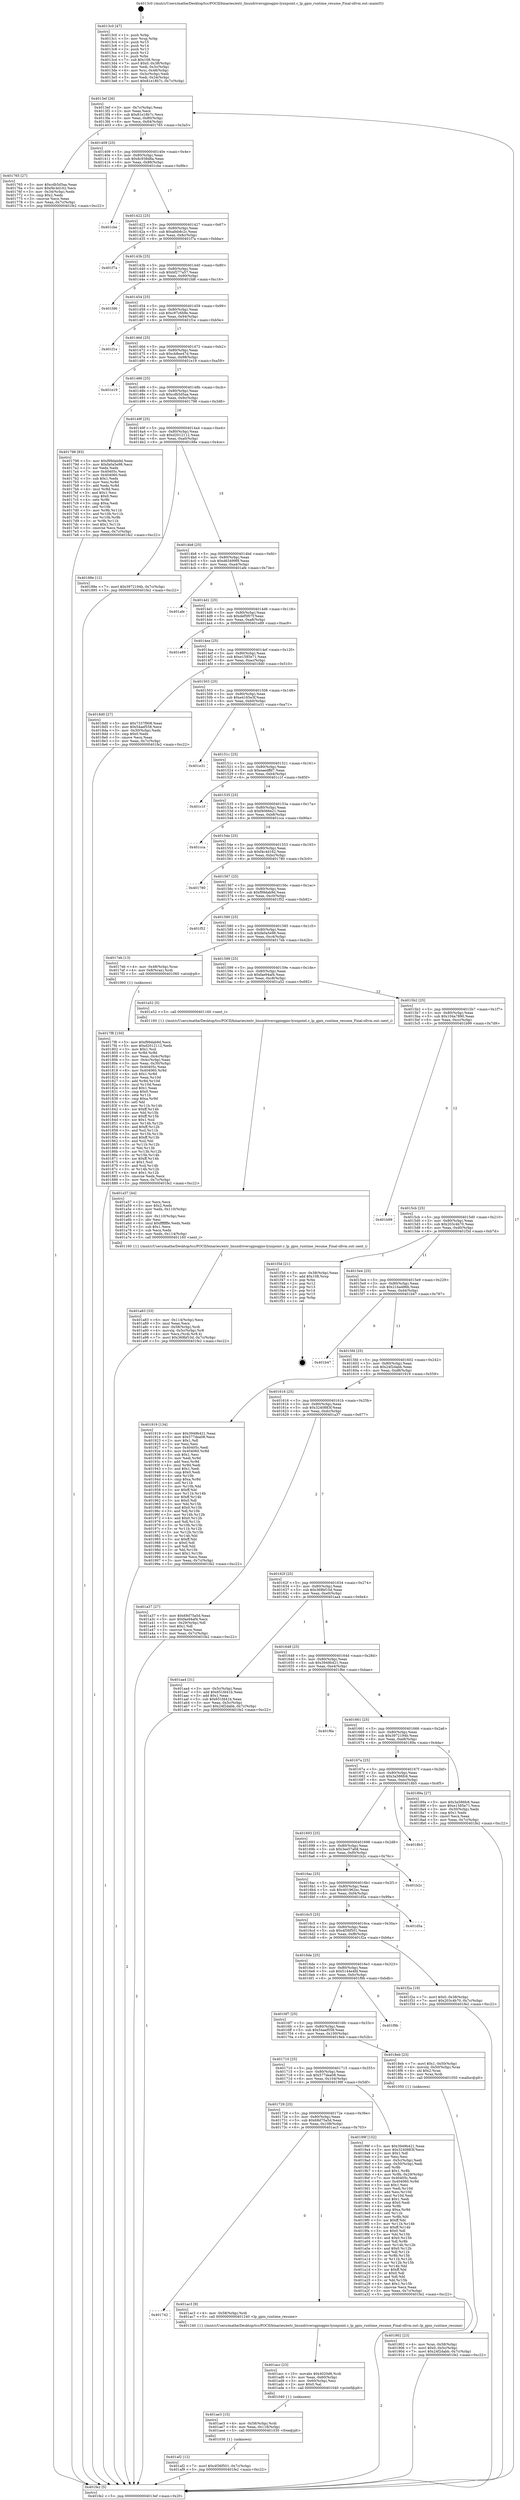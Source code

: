 digraph "0x4013c0" {
  label = "0x4013c0 (/mnt/c/Users/mathe/Desktop/tcc/POCII/binaries/extr_linuxdriversgpiogpio-lynxpoint.c_lp_gpio_runtime_resume_Final-ollvm.out::main(0))"
  labelloc = "t"
  node[shape=record]

  Entry [label="",width=0.3,height=0.3,shape=circle,fillcolor=black,style=filled]
  "0x4013ef" [label="{
     0x4013ef [26]\l
     | [instrs]\l
     &nbsp;&nbsp;0x4013ef \<+3\>: mov -0x7c(%rbp),%eax\l
     &nbsp;&nbsp;0x4013f2 \<+2\>: mov %eax,%ecx\l
     &nbsp;&nbsp;0x4013f4 \<+6\>: sub $0x81e18b7c,%ecx\l
     &nbsp;&nbsp;0x4013fa \<+3\>: mov %eax,-0x80(%rbp)\l
     &nbsp;&nbsp;0x4013fd \<+6\>: mov %ecx,-0x84(%rbp)\l
     &nbsp;&nbsp;0x401403 \<+6\>: je 0000000000401765 \<main+0x3a5\>\l
  }"]
  "0x401765" [label="{
     0x401765 [27]\l
     | [instrs]\l
     &nbsp;&nbsp;0x401765 \<+5\>: mov $0xcdb5d5aa,%eax\l
     &nbsp;&nbsp;0x40176a \<+5\>: mov $0xf4c4d162,%ecx\l
     &nbsp;&nbsp;0x40176f \<+3\>: mov -0x34(%rbp),%edx\l
     &nbsp;&nbsp;0x401772 \<+3\>: cmp $0x2,%edx\l
     &nbsp;&nbsp;0x401775 \<+3\>: cmovne %ecx,%eax\l
     &nbsp;&nbsp;0x401778 \<+3\>: mov %eax,-0x7c(%rbp)\l
     &nbsp;&nbsp;0x40177b \<+5\>: jmp 0000000000401fe2 \<main+0xc22\>\l
  }"]
  "0x401409" [label="{
     0x401409 [25]\l
     | [instrs]\l
     &nbsp;&nbsp;0x401409 \<+5\>: jmp 000000000040140e \<main+0x4e\>\l
     &nbsp;&nbsp;0x40140e \<+3\>: mov -0x80(%rbp),%eax\l
     &nbsp;&nbsp;0x401411 \<+5\>: sub $0x8c938d8a,%eax\l
     &nbsp;&nbsp;0x401416 \<+6\>: mov %eax,-0x88(%rbp)\l
     &nbsp;&nbsp;0x40141c \<+6\>: je 0000000000401cbe \<main+0x8fe\>\l
  }"]
  "0x401fe2" [label="{
     0x401fe2 [5]\l
     | [instrs]\l
     &nbsp;&nbsp;0x401fe2 \<+5\>: jmp 00000000004013ef \<main+0x2f\>\l
  }"]
  "0x4013c0" [label="{
     0x4013c0 [47]\l
     | [instrs]\l
     &nbsp;&nbsp;0x4013c0 \<+1\>: push %rbp\l
     &nbsp;&nbsp;0x4013c1 \<+3\>: mov %rsp,%rbp\l
     &nbsp;&nbsp;0x4013c4 \<+2\>: push %r15\l
     &nbsp;&nbsp;0x4013c6 \<+2\>: push %r14\l
     &nbsp;&nbsp;0x4013c8 \<+2\>: push %r13\l
     &nbsp;&nbsp;0x4013ca \<+2\>: push %r12\l
     &nbsp;&nbsp;0x4013cc \<+1\>: push %rbx\l
     &nbsp;&nbsp;0x4013cd \<+7\>: sub $0x108,%rsp\l
     &nbsp;&nbsp;0x4013d4 \<+7\>: movl $0x0,-0x38(%rbp)\l
     &nbsp;&nbsp;0x4013db \<+3\>: mov %edi,-0x3c(%rbp)\l
     &nbsp;&nbsp;0x4013de \<+4\>: mov %rsi,-0x48(%rbp)\l
     &nbsp;&nbsp;0x4013e2 \<+3\>: mov -0x3c(%rbp),%edi\l
     &nbsp;&nbsp;0x4013e5 \<+3\>: mov %edi,-0x34(%rbp)\l
     &nbsp;&nbsp;0x4013e8 \<+7\>: movl $0x81e18b7c,-0x7c(%rbp)\l
  }"]
  Exit [label="",width=0.3,height=0.3,shape=circle,fillcolor=black,style=filled,peripheries=2]
  "0x401cbe" [label="{
     0x401cbe\l
  }", style=dashed]
  "0x401422" [label="{
     0x401422 [25]\l
     | [instrs]\l
     &nbsp;&nbsp;0x401422 \<+5\>: jmp 0000000000401427 \<main+0x67\>\l
     &nbsp;&nbsp;0x401427 \<+3\>: mov -0x80(%rbp),%eax\l
     &nbsp;&nbsp;0x40142a \<+5\>: sub $0xafeb8c2c,%eax\l
     &nbsp;&nbsp;0x40142f \<+6\>: mov %eax,-0x8c(%rbp)\l
     &nbsp;&nbsp;0x401435 \<+6\>: je 0000000000401f7a \<main+0xbba\>\l
  }"]
  "0x401af2" [label="{
     0x401af2 [12]\l
     | [instrs]\l
     &nbsp;&nbsp;0x401af2 \<+7\>: movl $0x4f36f501,-0x7c(%rbp)\l
     &nbsp;&nbsp;0x401af9 \<+5\>: jmp 0000000000401fe2 \<main+0xc22\>\l
  }"]
  "0x401f7a" [label="{
     0x401f7a\l
  }", style=dashed]
  "0x40143b" [label="{
     0x40143b [25]\l
     | [instrs]\l
     &nbsp;&nbsp;0x40143b \<+5\>: jmp 0000000000401440 \<main+0x80\>\l
     &nbsp;&nbsp;0x401440 \<+3\>: mov -0x80(%rbp),%eax\l
     &nbsp;&nbsp;0x401443 \<+5\>: sub $0xbf277a57,%eax\l
     &nbsp;&nbsp;0x401448 \<+6\>: mov %eax,-0x90(%rbp)\l
     &nbsp;&nbsp;0x40144e \<+6\>: je 0000000000401fd6 \<main+0xc16\>\l
  }"]
  "0x401ae3" [label="{
     0x401ae3 [15]\l
     | [instrs]\l
     &nbsp;&nbsp;0x401ae3 \<+4\>: mov -0x58(%rbp),%rdi\l
     &nbsp;&nbsp;0x401ae7 \<+6\>: mov %eax,-0x118(%rbp)\l
     &nbsp;&nbsp;0x401aed \<+5\>: call 0000000000401030 \<free@plt\>\l
     | [calls]\l
     &nbsp;&nbsp;0x401030 \{1\} (unknown)\l
  }"]
  "0x401fd6" [label="{
     0x401fd6\l
  }", style=dashed]
  "0x401454" [label="{
     0x401454 [25]\l
     | [instrs]\l
     &nbsp;&nbsp;0x401454 \<+5\>: jmp 0000000000401459 \<main+0x99\>\l
     &nbsp;&nbsp;0x401459 \<+3\>: mov -0x80(%rbp),%eax\l
     &nbsp;&nbsp;0x40145c \<+5\>: sub $0xc97c6b9e,%eax\l
     &nbsp;&nbsp;0x401461 \<+6\>: mov %eax,-0x94(%rbp)\l
     &nbsp;&nbsp;0x401467 \<+6\>: je 0000000000401f1e \<main+0xb5e\>\l
  }"]
  "0x401acc" [label="{
     0x401acc [23]\l
     | [instrs]\l
     &nbsp;&nbsp;0x401acc \<+10\>: movabs $0x4020d6,%rdi\l
     &nbsp;&nbsp;0x401ad6 \<+3\>: mov %eax,-0x60(%rbp)\l
     &nbsp;&nbsp;0x401ad9 \<+3\>: mov -0x60(%rbp),%esi\l
     &nbsp;&nbsp;0x401adc \<+2\>: mov $0x0,%al\l
     &nbsp;&nbsp;0x401ade \<+5\>: call 0000000000401040 \<printf@plt\>\l
     | [calls]\l
     &nbsp;&nbsp;0x401040 \{1\} (unknown)\l
  }"]
  "0x401f1e" [label="{
     0x401f1e\l
  }", style=dashed]
  "0x40146d" [label="{
     0x40146d [25]\l
     | [instrs]\l
     &nbsp;&nbsp;0x40146d \<+5\>: jmp 0000000000401472 \<main+0xb2\>\l
     &nbsp;&nbsp;0x401472 \<+3\>: mov -0x80(%rbp),%eax\l
     &nbsp;&nbsp;0x401475 \<+5\>: sub $0xcb8ee47d,%eax\l
     &nbsp;&nbsp;0x40147a \<+6\>: mov %eax,-0x98(%rbp)\l
     &nbsp;&nbsp;0x401480 \<+6\>: je 0000000000401e19 \<main+0xa59\>\l
  }"]
  "0x401742" [label="{
     0x401742\l
  }", style=dashed]
  "0x401e19" [label="{
     0x401e19\l
  }", style=dashed]
  "0x401486" [label="{
     0x401486 [25]\l
     | [instrs]\l
     &nbsp;&nbsp;0x401486 \<+5\>: jmp 000000000040148b \<main+0xcb\>\l
     &nbsp;&nbsp;0x40148b \<+3\>: mov -0x80(%rbp),%eax\l
     &nbsp;&nbsp;0x40148e \<+5\>: sub $0xcdb5d5aa,%eax\l
     &nbsp;&nbsp;0x401493 \<+6\>: mov %eax,-0x9c(%rbp)\l
     &nbsp;&nbsp;0x401499 \<+6\>: je 0000000000401798 \<main+0x3d8\>\l
  }"]
  "0x401ac3" [label="{
     0x401ac3 [9]\l
     | [instrs]\l
     &nbsp;&nbsp;0x401ac3 \<+4\>: mov -0x58(%rbp),%rdi\l
     &nbsp;&nbsp;0x401ac7 \<+5\>: call 0000000000401240 \<lp_gpio_runtime_resume\>\l
     | [calls]\l
     &nbsp;&nbsp;0x401240 \{1\} (/mnt/c/Users/mathe/Desktop/tcc/POCII/binaries/extr_linuxdriversgpiogpio-lynxpoint.c_lp_gpio_runtime_resume_Final-ollvm.out::lp_gpio_runtime_resume)\l
  }"]
  "0x401798" [label="{
     0x401798 [83]\l
     | [instrs]\l
     &nbsp;&nbsp;0x401798 \<+5\>: mov $0xf99dab9d,%eax\l
     &nbsp;&nbsp;0x40179d \<+5\>: mov $0xfa0a5e98,%ecx\l
     &nbsp;&nbsp;0x4017a2 \<+2\>: xor %edx,%edx\l
     &nbsp;&nbsp;0x4017a4 \<+7\>: mov 0x40405c,%esi\l
     &nbsp;&nbsp;0x4017ab \<+7\>: mov 0x404060,%edi\l
     &nbsp;&nbsp;0x4017b2 \<+3\>: sub $0x1,%edx\l
     &nbsp;&nbsp;0x4017b5 \<+3\>: mov %esi,%r8d\l
     &nbsp;&nbsp;0x4017b8 \<+3\>: add %edx,%r8d\l
     &nbsp;&nbsp;0x4017bb \<+4\>: imul %r8d,%esi\l
     &nbsp;&nbsp;0x4017bf \<+3\>: and $0x1,%esi\l
     &nbsp;&nbsp;0x4017c2 \<+3\>: cmp $0x0,%esi\l
     &nbsp;&nbsp;0x4017c5 \<+4\>: sete %r9b\l
     &nbsp;&nbsp;0x4017c9 \<+3\>: cmp $0xa,%edi\l
     &nbsp;&nbsp;0x4017cc \<+4\>: setl %r10b\l
     &nbsp;&nbsp;0x4017d0 \<+3\>: mov %r9b,%r11b\l
     &nbsp;&nbsp;0x4017d3 \<+3\>: and %r10b,%r11b\l
     &nbsp;&nbsp;0x4017d6 \<+3\>: xor %r10b,%r9b\l
     &nbsp;&nbsp;0x4017d9 \<+3\>: or %r9b,%r11b\l
     &nbsp;&nbsp;0x4017dc \<+4\>: test $0x1,%r11b\l
     &nbsp;&nbsp;0x4017e0 \<+3\>: cmovne %ecx,%eax\l
     &nbsp;&nbsp;0x4017e3 \<+3\>: mov %eax,-0x7c(%rbp)\l
     &nbsp;&nbsp;0x4017e6 \<+5\>: jmp 0000000000401fe2 \<main+0xc22\>\l
  }"]
  "0x40149f" [label="{
     0x40149f [25]\l
     | [instrs]\l
     &nbsp;&nbsp;0x40149f \<+5\>: jmp 00000000004014a4 \<main+0xe4\>\l
     &nbsp;&nbsp;0x4014a4 \<+3\>: mov -0x80(%rbp),%eax\l
     &nbsp;&nbsp;0x4014a7 \<+5\>: sub $0xd2012112,%eax\l
     &nbsp;&nbsp;0x4014ac \<+6\>: mov %eax,-0xa0(%rbp)\l
     &nbsp;&nbsp;0x4014b2 \<+6\>: je 000000000040188e \<main+0x4ce\>\l
  }"]
  "0x401a83" [label="{
     0x401a83 [33]\l
     | [instrs]\l
     &nbsp;&nbsp;0x401a83 \<+6\>: mov -0x114(%rbp),%ecx\l
     &nbsp;&nbsp;0x401a89 \<+3\>: imul %eax,%ecx\l
     &nbsp;&nbsp;0x401a8c \<+4\>: mov -0x58(%rbp),%rdi\l
     &nbsp;&nbsp;0x401a90 \<+4\>: movslq -0x5c(%rbp),%r8\l
     &nbsp;&nbsp;0x401a94 \<+4\>: mov %ecx,(%rdi,%r8,4)\l
     &nbsp;&nbsp;0x401a98 \<+7\>: movl $0x369bf10d,-0x7c(%rbp)\l
     &nbsp;&nbsp;0x401a9f \<+5\>: jmp 0000000000401fe2 \<main+0xc22\>\l
  }"]
  "0x40188e" [label="{
     0x40188e [12]\l
     | [instrs]\l
     &nbsp;&nbsp;0x40188e \<+7\>: movl $0x3972194b,-0x7c(%rbp)\l
     &nbsp;&nbsp;0x401895 \<+5\>: jmp 0000000000401fe2 \<main+0xc22\>\l
  }"]
  "0x4014b8" [label="{
     0x4014b8 [25]\l
     | [instrs]\l
     &nbsp;&nbsp;0x4014b8 \<+5\>: jmp 00000000004014bd \<main+0xfd\>\l
     &nbsp;&nbsp;0x4014bd \<+3\>: mov -0x80(%rbp),%eax\l
     &nbsp;&nbsp;0x4014c0 \<+5\>: sub $0xd63499f9,%eax\l
     &nbsp;&nbsp;0x4014c5 \<+6\>: mov %eax,-0xa4(%rbp)\l
     &nbsp;&nbsp;0x4014cb \<+6\>: je 0000000000401afe \<main+0x73e\>\l
  }"]
  "0x401a57" [label="{
     0x401a57 [44]\l
     | [instrs]\l
     &nbsp;&nbsp;0x401a57 \<+2\>: xor %ecx,%ecx\l
     &nbsp;&nbsp;0x401a59 \<+5\>: mov $0x2,%edx\l
     &nbsp;&nbsp;0x401a5e \<+6\>: mov %edx,-0x110(%rbp)\l
     &nbsp;&nbsp;0x401a64 \<+1\>: cltd\l
     &nbsp;&nbsp;0x401a65 \<+6\>: mov -0x110(%rbp),%esi\l
     &nbsp;&nbsp;0x401a6b \<+2\>: idiv %esi\l
     &nbsp;&nbsp;0x401a6d \<+6\>: imul $0xfffffffe,%edx,%edx\l
     &nbsp;&nbsp;0x401a73 \<+3\>: sub $0x1,%ecx\l
     &nbsp;&nbsp;0x401a76 \<+2\>: sub %ecx,%edx\l
     &nbsp;&nbsp;0x401a78 \<+6\>: mov %edx,-0x114(%rbp)\l
     &nbsp;&nbsp;0x401a7e \<+5\>: call 0000000000401160 \<next_i\>\l
     | [calls]\l
     &nbsp;&nbsp;0x401160 \{1\} (/mnt/c/Users/mathe/Desktop/tcc/POCII/binaries/extr_linuxdriversgpiogpio-lynxpoint.c_lp_gpio_runtime_resume_Final-ollvm.out::next_i)\l
  }"]
  "0x401afe" [label="{
     0x401afe\l
  }", style=dashed]
  "0x4014d1" [label="{
     0x4014d1 [25]\l
     | [instrs]\l
     &nbsp;&nbsp;0x4014d1 \<+5\>: jmp 00000000004014d6 \<main+0x116\>\l
     &nbsp;&nbsp;0x4014d6 \<+3\>: mov -0x80(%rbp),%eax\l
     &nbsp;&nbsp;0x4014d9 \<+5\>: sub $0xdef5f07f,%eax\l
     &nbsp;&nbsp;0x4014de \<+6\>: mov %eax,-0xa8(%rbp)\l
     &nbsp;&nbsp;0x4014e4 \<+6\>: je 0000000000401e89 \<main+0xac9\>\l
  }"]
  "0x401729" [label="{
     0x401729 [25]\l
     | [instrs]\l
     &nbsp;&nbsp;0x401729 \<+5\>: jmp 000000000040172e \<main+0x36e\>\l
     &nbsp;&nbsp;0x40172e \<+3\>: mov -0x80(%rbp),%eax\l
     &nbsp;&nbsp;0x401731 \<+5\>: sub $0x68d75a5d,%eax\l
     &nbsp;&nbsp;0x401736 \<+6\>: mov %eax,-0x108(%rbp)\l
     &nbsp;&nbsp;0x40173c \<+6\>: je 0000000000401ac3 \<main+0x703\>\l
  }"]
  "0x401e89" [label="{
     0x401e89\l
  }", style=dashed]
  "0x4014ea" [label="{
     0x4014ea [25]\l
     | [instrs]\l
     &nbsp;&nbsp;0x4014ea \<+5\>: jmp 00000000004014ef \<main+0x12f\>\l
     &nbsp;&nbsp;0x4014ef \<+3\>: mov -0x80(%rbp),%eax\l
     &nbsp;&nbsp;0x4014f2 \<+5\>: sub $0xe1585e71,%eax\l
     &nbsp;&nbsp;0x4014f7 \<+6\>: mov %eax,-0xac(%rbp)\l
     &nbsp;&nbsp;0x4014fd \<+6\>: je 00000000004018d0 \<main+0x510\>\l
  }"]
  "0x40199f" [label="{
     0x40199f [152]\l
     | [instrs]\l
     &nbsp;&nbsp;0x40199f \<+5\>: mov $0x3949b421,%eax\l
     &nbsp;&nbsp;0x4019a4 \<+5\>: mov $0x3240883f,%ecx\l
     &nbsp;&nbsp;0x4019a9 \<+2\>: mov $0x1,%dl\l
     &nbsp;&nbsp;0x4019ab \<+2\>: xor %esi,%esi\l
     &nbsp;&nbsp;0x4019ad \<+3\>: mov -0x5c(%rbp),%edi\l
     &nbsp;&nbsp;0x4019b0 \<+3\>: cmp -0x50(%rbp),%edi\l
     &nbsp;&nbsp;0x4019b3 \<+4\>: setl %r8b\l
     &nbsp;&nbsp;0x4019b7 \<+4\>: and $0x1,%r8b\l
     &nbsp;&nbsp;0x4019bb \<+4\>: mov %r8b,-0x29(%rbp)\l
     &nbsp;&nbsp;0x4019bf \<+7\>: mov 0x40405c,%edi\l
     &nbsp;&nbsp;0x4019c6 \<+8\>: mov 0x404060,%r9d\l
     &nbsp;&nbsp;0x4019ce \<+3\>: sub $0x1,%esi\l
     &nbsp;&nbsp;0x4019d1 \<+3\>: mov %edi,%r10d\l
     &nbsp;&nbsp;0x4019d4 \<+3\>: add %esi,%r10d\l
     &nbsp;&nbsp;0x4019d7 \<+4\>: imul %r10d,%edi\l
     &nbsp;&nbsp;0x4019db \<+3\>: and $0x1,%edi\l
     &nbsp;&nbsp;0x4019de \<+3\>: cmp $0x0,%edi\l
     &nbsp;&nbsp;0x4019e1 \<+4\>: sete %r8b\l
     &nbsp;&nbsp;0x4019e5 \<+4\>: cmp $0xa,%r9d\l
     &nbsp;&nbsp;0x4019e9 \<+4\>: setl %r11b\l
     &nbsp;&nbsp;0x4019ed \<+3\>: mov %r8b,%bl\l
     &nbsp;&nbsp;0x4019f0 \<+3\>: xor $0xff,%bl\l
     &nbsp;&nbsp;0x4019f3 \<+3\>: mov %r11b,%r14b\l
     &nbsp;&nbsp;0x4019f6 \<+4\>: xor $0xff,%r14b\l
     &nbsp;&nbsp;0x4019fa \<+3\>: xor $0x0,%dl\l
     &nbsp;&nbsp;0x4019fd \<+3\>: mov %bl,%r15b\l
     &nbsp;&nbsp;0x401a00 \<+4\>: and $0x0,%r15b\l
     &nbsp;&nbsp;0x401a04 \<+3\>: and %dl,%r8b\l
     &nbsp;&nbsp;0x401a07 \<+3\>: mov %r14b,%r12b\l
     &nbsp;&nbsp;0x401a0a \<+4\>: and $0x0,%r12b\l
     &nbsp;&nbsp;0x401a0e \<+3\>: and %dl,%r11b\l
     &nbsp;&nbsp;0x401a11 \<+3\>: or %r8b,%r15b\l
     &nbsp;&nbsp;0x401a14 \<+3\>: or %r11b,%r12b\l
     &nbsp;&nbsp;0x401a17 \<+3\>: xor %r12b,%r15b\l
     &nbsp;&nbsp;0x401a1a \<+3\>: or %r14b,%bl\l
     &nbsp;&nbsp;0x401a1d \<+3\>: xor $0xff,%bl\l
     &nbsp;&nbsp;0x401a20 \<+3\>: or $0x0,%dl\l
     &nbsp;&nbsp;0x401a23 \<+2\>: and %dl,%bl\l
     &nbsp;&nbsp;0x401a25 \<+3\>: or %bl,%r15b\l
     &nbsp;&nbsp;0x401a28 \<+4\>: test $0x1,%r15b\l
     &nbsp;&nbsp;0x401a2c \<+3\>: cmovne %ecx,%eax\l
     &nbsp;&nbsp;0x401a2f \<+3\>: mov %eax,-0x7c(%rbp)\l
     &nbsp;&nbsp;0x401a32 \<+5\>: jmp 0000000000401fe2 \<main+0xc22\>\l
  }"]
  "0x4018d0" [label="{
     0x4018d0 [27]\l
     | [instrs]\l
     &nbsp;&nbsp;0x4018d0 \<+5\>: mov $0x7337f908,%eax\l
     &nbsp;&nbsp;0x4018d5 \<+5\>: mov $0x54aef558,%ecx\l
     &nbsp;&nbsp;0x4018da \<+3\>: mov -0x30(%rbp),%edx\l
     &nbsp;&nbsp;0x4018dd \<+3\>: cmp $0x0,%edx\l
     &nbsp;&nbsp;0x4018e0 \<+3\>: cmove %ecx,%eax\l
     &nbsp;&nbsp;0x4018e3 \<+3\>: mov %eax,-0x7c(%rbp)\l
     &nbsp;&nbsp;0x4018e6 \<+5\>: jmp 0000000000401fe2 \<main+0xc22\>\l
  }"]
  "0x401503" [label="{
     0x401503 [25]\l
     | [instrs]\l
     &nbsp;&nbsp;0x401503 \<+5\>: jmp 0000000000401508 \<main+0x148\>\l
     &nbsp;&nbsp;0x401508 \<+3\>: mov -0x80(%rbp),%eax\l
     &nbsp;&nbsp;0x40150b \<+5\>: sub $0xe4165e3f,%eax\l
     &nbsp;&nbsp;0x401510 \<+6\>: mov %eax,-0xb0(%rbp)\l
     &nbsp;&nbsp;0x401516 \<+6\>: je 0000000000401e31 \<main+0xa71\>\l
  }"]
  "0x401902" [label="{
     0x401902 [23]\l
     | [instrs]\l
     &nbsp;&nbsp;0x401902 \<+4\>: mov %rax,-0x58(%rbp)\l
     &nbsp;&nbsp;0x401906 \<+7\>: movl $0x0,-0x5c(%rbp)\l
     &nbsp;&nbsp;0x40190d \<+7\>: movl $0x24f2dabb,-0x7c(%rbp)\l
     &nbsp;&nbsp;0x401914 \<+5\>: jmp 0000000000401fe2 \<main+0xc22\>\l
  }"]
  "0x401e31" [label="{
     0x401e31\l
  }", style=dashed]
  "0x40151c" [label="{
     0x40151c [25]\l
     | [instrs]\l
     &nbsp;&nbsp;0x40151c \<+5\>: jmp 0000000000401521 \<main+0x161\>\l
     &nbsp;&nbsp;0x401521 \<+3\>: mov -0x80(%rbp),%eax\l
     &nbsp;&nbsp;0x401524 \<+5\>: sub $0xeaedffd7,%eax\l
     &nbsp;&nbsp;0x401529 \<+6\>: mov %eax,-0xb4(%rbp)\l
     &nbsp;&nbsp;0x40152f \<+6\>: je 0000000000401c1f \<main+0x85f\>\l
  }"]
  "0x401710" [label="{
     0x401710 [25]\l
     | [instrs]\l
     &nbsp;&nbsp;0x401710 \<+5\>: jmp 0000000000401715 \<main+0x355\>\l
     &nbsp;&nbsp;0x401715 \<+3\>: mov -0x80(%rbp),%eax\l
     &nbsp;&nbsp;0x401718 \<+5\>: sub $0x577dea08,%eax\l
     &nbsp;&nbsp;0x40171d \<+6\>: mov %eax,-0x104(%rbp)\l
     &nbsp;&nbsp;0x401723 \<+6\>: je 000000000040199f \<main+0x5df\>\l
  }"]
  "0x401c1f" [label="{
     0x401c1f\l
  }", style=dashed]
  "0x401535" [label="{
     0x401535 [25]\l
     | [instrs]\l
     &nbsp;&nbsp;0x401535 \<+5\>: jmp 000000000040153a \<main+0x17a\>\l
     &nbsp;&nbsp;0x40153a \<+3\>: mov -0x80(%rbp),%eax\l
     &nbsp;&nbsp;0x40153d \<+5\>: sub $0xf4066e21,%eax\l
     &nbsp;&nbsp;0x401542 \<+6\>: mov %eax,-0xb8(%rbp)\l
     &nbsp;&nbsp;0x401548 \<+6\>: je 0000000000401cca \<main+0x90a\>\l
  }"]
  "0x4018eb" [label="{
     0x4018eb [23]\l
     | [instrs]\l
     &nbsp;&nbsp;0x4018eb \<+7\>: movl $0x1,-0x50(%rbp)\l
     &nbsp;&nbsp;0x4018f2 \<+4\>: movslq -0x50(%rbp),%rax\l
     &nbsp;&nbsp;0x4018f6 \<+4\>: shl $0x2,%rax\l
     &nbsp;&nbsp;0x4018fa \<+3\>: mov %rax,%rdi\l
     &nbsp;&nbsp;0x4018fd \<+5\>: call 0000000000401050 \<malloc@plt\>\l
     | [calls]\l
     &nbsp;&nbsp;0x401050 \{1\} (unknown)\l
  }"]
  "0x401cca" [label="{
     0x401cca\l
  }", style=dashed]
  "0x40154e" [label="{
     0x40154e [25]\l
     | [instrs]\l
     &nbsp;&nbsp;0x40154e \<+5\>: jmp 0000000000401553 \<main+0x193\>\l
     &nbsp;&nbsp;0x401553 \<+3\>: mov -0x80(%rbp),%eax\l
     &nbsp;&nbsp;0x401556 \<+5\>: sub $0xf4c4d162,%eax\l
     &nbsp;&nbsp;0x40155b \<+6\>: mov %eax,-0xbc(%rbp)\l
     &nbsp;&nbsp;0x401561 \<+6\>: je 0000000000401780 \<main+0x3c0\>\l
  }"]
  "0x4016f7" [label="{
     0x4016f7 [25]\l
     | [instrs]\l
     &nbsp;&nbsp;0x4016f7 \<+5\>: jmp 00000000004016fc \<main+0x33c\>\l
     &nbsp;&nbsp;0x4016fc \<+3\>: mov -0x80(%rbp),%eax\l
     &nbsp;&nbsp;0x4016ff \<+5\>: sub $0x54aef558,%eax\l
     &nbsp;&nbsp;0x401704 \<+6\>: mov %eax,-0x100(%rbp)\l
     &nbsp;&nbsp;0x40170a \<+6\>: je 00000000004018eb \<main+0x52b\>\l
  }"]
  "0x401780" [label="{
     0x401780\l
  }", style=dashed]
  "0x401567" [label="{
     0x401567 [25]\l
     | [instrs]\l
     &nbsp;&nbsp;0x401567 \<+5\>: jmp 000000000040156c \<main+0x1ac\>\l
     &nbsp;&nbsp;0x40156c \<+3\>: mov -0x80(%rbp),%eax\l
     &nbsp;&nbsp;0x40156f \<+5\>: sub $0xf99dab9d,%eax\l
     &nbsp;&nbsp;0x401574 \<+6\>: mov %eax,-0xc0(%rbp)\l
     &nbsp;&nbsp;0x40157a \<+6\>: je 0000000000401f52 \<main+0xb92\>\l
  }"]
  "0x401f9b" [label="{
     0x401f9b\l
  }", style=dashed]
  "0x401f52" [label="{
     0x401f52\l
  }", style=dashed]
  "0x401580" [label="{
     0x401580 [25]\l
     | [instrs]\l
     &nbsp;&nbsp;0x401580 \<+5\>: jmp 0000000000401585 \<main+0x1c5\>\l
     &nbsp;&nbsp;0x401585 \<+3\>: mov -0x80(%rbp),%eax\l
     &nbsp;&nbsp;0x401588 \<+5\>: sub $0xfa0a5e98,%eax\l
     &nbsp;&nbsp;0x40158d \<+6\>: mov %eax,-0xc4(%rbp)\l
     &nbsp;&nbsp;0x401593 \<+6\>: je 00000000004017eb \<main+0x42b\>\l
  }"]
  "0x4016de" [label="{
     0x4016de [25]\l
     | [instrs]\l
     &nbsp;&nbsp;0x4016de \<+5\>: jmp 00000000004016e3 \<main+0x323\>\l
     &nbsp;&nbsp;0x4016e3 \<+3\>: mov -0x80(%rbp),%eax\l
     &nbsp;&nbsp;0x4016e6 \<+5\>: sub $0x5144e4fd,%eax\l
     &nbsp;&nbsp;0x4016eb \<+6\>: mov %eax,-0xfc(%rbp)\l
     &nbsp;&nbsp;0x4016f1 \<+6\>: je 0000000000401f9b \<main+0xbdb\>\l
  }"]
  "0x4017eb" [label="{
     0x4017eb [13]\l
     | [instrs]\l
     &nbsp;&nbsp;0x4017eb \<+4\>: mov -0x48(%rbp),%rax\l
     &nbsp;&nbsp;0x4017ef \<+4\>: mov 0x8(%rax),%rdi\l
     &nbsp;&nbsp;0x4017f3 \<+5\>: call 0000000000401060 \<atoi@plt\>\l
     | [calls]\l
     &nbsp;&nbsp;0x401060 \{1\} (unknown)\l
  }"]
  "0x401599" [label="{
     0x401599 [25]\l
     | [instrs]\l
     &nbsp;&nbsp;0x401599 \<+5\>: jmp 000000000040159e \<main+0x1de\>\l
     &nbsp;&nbsp;0x40159e \<+3\>: mov -0x80(%rbp),%eax\l
     &nbsp;&nbsp;0x4015a1 \<+5\>: sub $0xfae94af4,%eax\l
     &nbsp;&nbsp;0x4015a6 \<+6\>: mov %eax,-0xc8(%rbp)\l
     &nbsp;&nbsp;0x4015ac \<+6\>: je 0000000000401a52 \<main+0x692\>\l
  }"]
  "0x4017f8" [label="{
     0x4017f8 [150]\l
     | [instrs]\l
     &nbsp;&nbsp;0x4017f8 \<+5\>: mov $0xf99dab9d,%ecx\l
     &nbsp;&nbsp;0x4017fd \<+5\>: mov $0xd2012112,%edx\l
     &nbsp;&nbsp;0x401802 \<+3\>: mov $0x1,%sil\l
     &nbsp;&nbsp;0x401805 \<+3\>: xor %r8d,%r8d\l
     &nbsp;&nbsp;0x401808 \<+3\>: mov %eax,-0x4c(%rbp)\l
     &nbsp;&nbsp;0x40180b \<+3\>: mov -0x4c(%rbp),%eax\l
     &nbsp;&nbsp;0x40180e \<+3\>: mov %eax,-0x30(%rbp)\l
     &nbsp;&nbsp;0x401811 \<+7\>: mov 0x40405c,%eax\l
     &nbsp;&nbsp;0x401818 \<+8\>: mov 0x404060,%r9d\l
     &nbsp;&nbsp;0x401820 \<+4\>: sub $0x1,%r8d\l
     &nbsp;&nbsp;0x401824 \<+3\>: mov %eax,%r10d\l
     &nbsp;&nbsp;0x401827 \<+3\>: add %r8d,%r10d\l
     &nbsp;&nbsp;0x40182a \<+4\>: imul %r10d,%eax\l
     &nbsp;&nbsp;0x40182e \<+3\>: and $0x1,%eax\l
     &nbsp;&nbsp;0x401831 \<+3\>: cmp $0x0,%eax\l
     &nbsp;&nbsp;0x401834 \<+4\>: sete %r11b\l
     &nbsp;&nbsp;0x401838 \<+4\>: cmp $0xa,%r9d\l
     &nbsp;&nbsp;0x40183c \<+3\>: setl %bl\l
     &nbsp;&nbsp;0x40183f \<+3\>: mov %r11b,%r14b\l
     &nbsp;&nbsp;0x401842 \<+4\>: xor $0xff,%r14b\l
     &nbsp;&nbsp;0x401846 \<+3\>: mov %bl,%r15b\l
     &nbsp;&nbsp;0x401849 \<+4\>: xor $0xff,%r15b\l
     &nbsp;&nbsp;0x40184d \<+4\>: xor $0x1,%sil\l
     &nbsp;&nbsp;0x401851 \<+3\>: mov %r14b,%r12b\l
     &nbsp;&nbsp;0x401854 \<+4\>: and $0xff,%r12b\l
     &nbsp;&nbsp;0x401858 \<+3\>: and %sil,%r11b\l
     &nbsp;&nbsp;0x40185b \<+3\>: mov %r15b,%r13b\l
     &nbsp;&nbsp;0x40185e \<+4\>: and $0xff,%r13b\l
     &nbsp;&nbsp;0x401862 \<+3\>: and %sil,%bl\l
     &nbsp;&nbsp;0x401865 \<+3\>: or %r11b,%r12b\l
     &nbsp;&nbsp;0x401868 \<+3\>: or %bl,%r13b\l
     &nbsp;&nbsp;0x40186b \<+3\>: xor %r13b,%r12b\l
     &nbsp;&nbsp;0x40186e \<+3\>: or %r15b,%r14b\l
     &nbsp;&nbsp;0x401871 \<+4\>: xor $0xff,%r14b\l
     &nbsp;&nbsp;0x401875 \<+4\>: or $0x1,%sil\l
     &nbsp;&nbsp;0x401879 \<+3\>: and %sil,%r14b\l
     &nbsp;&nbsp;0x40187c \<+3\>: or %r14b,%r12b\l
     &nbsp;&nbsp;0x40187f \<+4\>: test $0x1,%r12b\l
     &nbsp;&nbsp;0x401883 \<+3\>: cmovne %edx,%ecx\l
     &nbsp;&nbsp;0x401886 \<+3\>: mov %ecx,-0x7c(%rbp)\l
     &nbsp;&nbsp;0x401889 \<+5\>: jmp 0000000000401fe2 \<main+0xc22\>\l
  }"]
  "0x401f2a" [label="{
     0x401f2a [19]\l
     | [instrs]\l
     &nbsp;&nbsp;0x401f2a \<+7\>: movl $0x0,-0x38(%rbp)\l
     &nbsp;&nbsp;0x401f31 \<+7\>: movl $0x203c4b70,-0x7c(%rbp)\l
     &nbsp;&nbsp;0x401f38 \<+5\>: jmp 0000000000401fe2 \<main+0xc22\>\l
  }"]
  "0x401a52" [label="{
     0x401a52 [5]\l
     | [instrs]\l
     &nbsp;&nbsp;0x401a52 \<+5\>: call 0000000000401160 \<next_i\>\l
     | [calls]\l
     &nbsp;&nbsp;0x401160 \{1\} (/mnt/c/Users/mathe/Desktop/tcc/POCII/binaries/extr_linuxdriversgpiogpio-lynxpoint.c_lp_gpio_runtime_resume_Final-ollvm.out::next_i)\l
  }"]
  "0x4015b2" [label="{
     0x4015b2 [25]\l
     | [instrs]\l
     &nbsp;&nbsp;0x4015b2 \<+5\>: jmp 00000000004015b7 \<main+0x1f7\>\l
     &nbsp;&nbsp;0x4015b7 \<+3\>: mov -0x80(%rbp),%eax\l
     &nbsp;&nbsp;0x4015ba \<+5\>: sub $0x104a7890,%eax\l
     &nbsp;&nbsp;0x4015bf \<+6\>: mov %eax,-0xcc(%rbp)\l
     &nbsp;&nbsp;0x4015c5 \<+6\>: je 0000000000401b99 \<main+0x7d9\>\l
  }"]
  "0x4016c5" [label="{
     0x4016c5 [25]\l
     | [instrs]\l
     &nbsp;&nbsp;0x4016c5 \<+5\>: jmp 00000000004016ca \<main+0x30a\>\l
     &nbsp;&nbsp;0x4016ca \<+3\>: mov -0x80(%rbp),%eax\l
     &nbsp;&nbsp;0x4016cd \<+5\>: sub $0x4f36f501,%eax\l
     &nbsp;&nbsp;0x4016d2 \<+6\>: mov %eax,-0xf8(%rbp)\l
     &nbsp;&nbsp;0x4016d8 \<+6\>: je 0000000000401f2a \<main+0xb6a\>\l
  }"]
  "0x401b99" [label="{
     0x401b99\l
  }", style=dashed]
  "0x4015cb" [label="{
     0x4015cb [25]\l
     | [instrs]\l
     &nbsp;&nbsp;0x4015cb \<+5\>: jmp 00000000004015d0 \<main+0x210\>\l
     &nbsp;&nbsp;0x4015d0 \<+3\>: mov -0x80(%rbp),%eax\l
     &nbsp;&nbsp;0x4015d3 \<+5\>: sub $0x203c4b70,%eax\l
     &nbsp;&nbsp;0x4015d8 \<+6\>: mov %eax,-0xd0(%rbp)\l
     &nbsp;&nbsp;0x4015de \<+6\>: je 0000000000401f3d \<main+0xb7d\>\l
  }"]
  "0x401d5a" [label="{
     0x401d5a\l
  }", style=dashed]
  "0x401f3d" [label="{
     0x401f3d [21]\l
     | [instrs]\l
     &nbsp;&nbsp;0x401f3d \<+3\>: mov -0x38(%rbp),%eax\l
     &nbsp;&nbsp;0x401f40 \<+7\>: add $0x108,%rsp\l
     &nbsp;&nbsp;0x401f47 \<+1\>: pop %rbx\l
     &nbsp;&nbsp;0x401f48 \<+2\>: pop %r12\l
     &nbsp;&nbsp;0x401f4a \<+2\>: pop %r13\l
     &nbsp;&nbsp;0x401f4c \<+2\>: pop %r14\l
     &nbsp;&nbsp;0x401f4e \<+2\>: pop %r15\l
     &nbsp;&nbsp;0x401f50 \<+1\>: pop %rbp\l
     &nbsp;&nbsp;0x401f51 \<+1\>: ret\l
  }"]
  "0x4015e4" [label="{
     0x4015e4 [25]\l
     | [instrs]\l
     &nbsp;&nbsp;0x4015e4 \<+5\>: jmp 00000000004015e9 \<main+0x229\>\l
     &nbsp;&nbsp;0x4015e9 \<+3\>: mov -0x80(%rbp),%eax\l
     &nbsp;&nbsp;0x4015ec \<+5\>: sub $0x21ba486b,%eax\l
     &nbsp;&nbsp;0x4015f1 \<+6\>: mov %eax,-0xd4(%rbp)\l
     &nbsp;&nbsp;0x4015f7 \<+6\>: je 0000000000401b47 \<main+0x787\>\l
  }"]
  "0x4016ac" [label="{
     0x4016ac [25]\l
     | [instrs]\l
     &nbsp;&nbsp;0x4016ac \<+5\>: jmp 00000000004016b1 \<main+0x2f1\>\l
     &nbsp;&nbsp;0x4016b1 \<+3\>: mov -0x80(%rbp),%eax\l
     &nbsp;&nbsp;0x4016b4 \<+5\>: sub $0x401962ec,%eax\l
     &nbsp;&nbsp;0x4016b9 \<+6\>: mov %eax,-0xf4(%rbp)\l
     &nbsp;&nbsp;0x4016bf \<+6\>: je 0000000000401d5a \<main+0x99a\>\l
  }"]
  "0x401b47" [label="{
     0x401b47\l
  }", style=dashed]
  "0x4015fd" [label="{
     0x4015fd [25]\l
     | [instrs]\l
     &nbsp;&nbsp;0x4015fd \<+5\>: jmp 0000000000401602 \<main+0x242\>\l
     &nbsp;&nbsp;0x401602 \<+3\>: mov -0x80(%rbp),%eax\l
     &nbsp;&nbsp;0x401605 \<+5\>: sub $0x24f2dabb,%eax\l
     &nbsp;&nbsp;0x40160a \<+6\>: mov %eax,-0xd8(%rbp)\l
     &nbsp;&nbsp;0x401610 \<+6\>: je 0000000000401919 \<main+0x559\>\l
  }"]
  "0x401b2c" [label="{
     0x401b2c\l
  }", style=dashed]
  "0x401919" [label="{
     0x401919 [134]\l
     | [instrs]\l
     &nbsp;&nbsp;0x401919 \<+5\>: mov $0x3949b421,%eax\l
     &nbsp;&nbsp;0x40191e \<+5\>: mov $0x577dea08,%ecx\l
     &nbsp;&nbsp;0x401923 \<+2\>: mov $0x1,%dl\l
     &nbsp;&nbsp;0x401925 \<+2\>: xor %esi,%esi\l
     &nbsp;&nbsp;0x401927 \<+7\>: mov 0x40405c,%edi\l
     &nbsp;&nbsp;0x40192e \<+8\>: mov 0x404060,%r8d\l
     &nbsp;&nbsp;0x401936 \<+3\>: sub $0x1,%esi\l
     &nbsp;&nbsp;0x401939 \<+3\>: mov %edi,%r9d\l
     &nbsp;&nbsp;0x40193c \<+3\>: add %esi,%r9d\l
     &nbsp;&nbsp;0x40193f \<+4\>: imul %r9d,%edi\l
     &nbsp;&nbsp;0x401943 \<+3\>: and $0x1,%edi\l
     &nbsp;&nbsp;0x401946 \<+3\>: cmp $0x0,%edi\l
     &nbsp;&nbsp;0x401949 \<+4\>: sete %r10b\l
     &nbsp;&nbsp;0x40194d \<+4\>: cmp $0xa,%r8d\l
     &nbsp;&nbsp;0x401951 \<+4\>: setl %r11b\l
     &nbsp;&nbsp;0x401955 \<+3\>: mov %r10b,%bl\l
     &nbsp;&nbsp;0x401958 \<+3\>: xor $0xff,%bl\l
     &nbsp;&nbsp;0x40195b \<+3\>: mov %r11b,%r14b\l
     &nbsp;&nbsp;0x40195e \<+4\>: xor $0xff,%r14b\l
     &nbsp;&nbsp;0x401962 \<+3\>: xor $0x0,%dl\l
     &nbsp;&nbsp;0x401965 \<+3\>: mov %bl,%r15b\l
     &nbsp;&nbsp;0x401968 \<+4\>: and $0x0,%r15b\l
     &nbsp;&nbsp;0x40196c \<+3\>: and %dl,%r10b\l
     &nbsp;&nbsp;0x40196f \<+3\>: mov %r14b,%r12b\l
     &nbsp;&nbsp;0x401972 \<+4\>: and $0x0,%r12b\l
     &nbsp;&nbsp;0x401976 \<+3\>: and %dl,%r11b\l
     &nbsp;&nbsp;0x401979 \<+3\>: or %r10b,%r15b\l
     &nbsp;&nbsp;0x40197c \<+3\>: or %r11b,%r12b\l
     &nbsp;&nbsp;0x40197f \<+3\>: xor %r12b,%r15b\l
     &nbsp;&nbsp;0x401982 \<+3\>: or %r14b,%bl\l
     &nbsp;&nbsp;0x401985 \<+3\>: xor $0xff,%bl\l
     &nbsp;&nbsp;0x401988 \<+3\>: or $0x0,%dl\l
     &nbsp;&nbsp;0x40198b \<+2\>: and %dl,%bl\l
     &nbsp;&nbsp;0x40198d \<+3\>: or %bl,%r15b\l
     &nbsp;&nbsp;0x401990 \<+4\>: test $0x1,%r15b\l
     &nbsp;&nbsp;0x401994 \<+3\>: cmovne %ecx,%eax\l
     &nbsp;&nbsp;0x401997 \<+3\>: mov %eax,-0x7c(%rbp)\l
     &nbsp;&nbsp;0x40199a \<+5\>: jmp 0000000000401fe2 \<main+0xc22\>\l
  }"]
  "0x401616" [label="{
     0x401616 [25]\l
     | [instrs]\l
     &nbsp;&nbsp;0x401616 \<+5\>: jmp 000000000040161b \<main+0x25b\>\l
     &nbsp;&nbsp;0x40161b \<+3\>: mov -0x80(%rbp),%eax\l
     &nbsp;&nbsp;0x40161e \<+5\>: sub $0x3240883f,%eax\l
     &nbsp;&nbsp;0x401623 \<+6\>: mov %eax,-0xdc(%rbp)\l
     &nbsp;&nbsp;0x401629 \<+6\>: je 0000000000401a37 \<main+0x677\>\l
  }"]
  "0x401693" [label="{
     0x401693 [25]\l
     | [instrs]\l
     &nbsp;&nbsp;0x401693 \<+5\>: jmp 0000000000401698 \<main+0x2d8\>\l
     &nbsp;&nbsp;0x401698 \<+3\>: mov -0x80(%rbp),%eax\l
     &nbsp;&nbsp;0x40169b \<+5\>: sub $0x3ee57a68,%eax\l
     &nbsp;&nbsp;0x4016a0 \<+6\>: mov %eax,-0xf0(%rbp)\l
     &nbsp;&nbsp;0x4016a6 \<+6\>: je 0000000000401b2c \<main+0x76c\>\l
  }"]
  "0x401a37" [label="{
     0x401a37 [27]\l
     | [instrs]\l
     &nbsp;&nbsp;0x401a37 \<+5\>: mov $0x68d75a5d,%eax\l
     &nbsp;&nbsp;0x401a3c \<+5\>: mov $0xfae94af4,%ecx\l
     &nbsp;&nbsp;0x401a41 \<+3\>: mov -0x29(%rbp),%dl\l
     &nbsp;&nbsp;0x401a44 \<+3\>: test $0x1,%dl\l
     &nbsp;&nbsp;0x401a47 \<+3\>: cmovne %ecx,%eax\l
     &nbsp;&nbsp;0x401a4a \<+3\>: mov %eax,-0x7c(%rbp)\l
     &nbsp;&nbsp;0x401a4d \<+5\>: jmp 0000000000401fe2 \<main+0xc22\>\l
  }"]
  "0x40162f" [label="{
     0x40162f [25]\l
     | [instrs]\l
     &nbsp;&nbsp;0x40162f \<+5\>: jmp 0000000000401634 \<main+0x274\>\l
     &nbsp;&nbsp;0x401634 \<+3\>: mov -0x80(%rbp),%eax\l
     &nbsp;&nbsp;0x401637 \<+5\>: sub $0x369bf10d,%eax\l
     &nbsp;&nbsp;0x40163c \<+6\>: mov %eax,-0xe0(%rbp)\l
     &nbsp;&nbsp;0x401642 \<+6\>: je 0000000000401aa4 \<main+0x6e4\>\l
  }"]
  "0x4018b5" [label="{
     0x4018b5\l
  }", style=dashed]
  "0x401aa4" [label="{
     0x401aa4 [31]\l
     | [instrs]\l
     &nbsp;&nbsp;0x401aa4 \<+3\>: mov -0x5c(%rbp),%eax\l
     &nbsp;&nbsp;0x401aa7 \<+5\>: add $0x651fd41b,%eax\l
     &nbsp;&nbsp;0x401aac \<+3\>: add $0x1,%eax\l
     &nbsp;&nbsp;0x401aaf \<+5\>: sub $0x651fd41b,%eax\l
     &nbsp;&nbsp;0x401ab4 \<+3\>: mov %eax,-0x5c(%rbp)\l
     &nbsp;&nbsp;0x401ab7 \<+7\>: movl $0x24f2dabb,-0x7c(%rbp)\l
     &nbsp;&nbsp;0x401abe \<+5\>: jmp 0000000000401fe2 \<main+0xc22\>\l
  }"]
  "0x401648" [label="{
     0x401648 [25]\l
     | [instrs]\l
     &nbsp;&nbsp;0x401648 \<+5\>: jmp 000000000040164d \<main+0x28d\>\l
     &nbsp;&nbsp;0x40164d \<+3\>: mov -0x80(%rbp),%eax\l
     &nbsp;&nbsp;0x401650 \<+5\>: sub $0x3949b421,%eax\l
     &nbsp;&nbsp;0x401655 \<+6\>: mov %eax,-0xe4(%rbp)\l
     &nbsp;&nbsp;0x40165b \<+6\>: je 0000000000401f6e \<main+0xbae\>\l
  }"]
  "0x40167a" [label="{
     0x40167a [25]\l
     | [instrs]\l
     &nbsp;&nbsp;0x40167a \<+5\>: jmp 000000000040167f \<main+0x2bf\>\l
     &nbsp;&nbsp;0x40167f \<+3\>: mov -0x80(%rbp),%eax\l
     &nbsp;&nbsp;0x401682 \<+5\>: sub $0x3a586fc6,%eax\l
     &nbsp;&nbsp;0x401687 \<+6\>: mov %eax,-0xec(%rbp)\l
     &nbsp;&nbsp;0x40168d \<+6\>: je 00000000004018b5 \<main+0x4f5\>\l
  }"]
  "0x401f6e" [label="{
     0x401f6e\l
  }", style=dashed]
  "0x401661" [label="{
     0x401661 [25]\l
     | [instrs]\l
     &nbsp;&nbsp;0x401661 \<+5\>: jmp 0000000000401666 \<main+0x2a6\>\l
     &nbsp;&nbsp;0x401666 \<+3\>: mov -0x80(%rbp),%eax\l
     &nbsp;&nbsp;0x401669 \<+5\>: sub $0x3972194b,%eax\l
     &nbsp;&nbsp;0x40166e \<+6\>: mov %eax,-0xe8(%rbp)\l
     &nbsp;&nbsp;0x401674 \<+6\>: je 000000000040189a \<main+0x4da\>\l
  }"]
  "0x40189a" [label="{
     0x40189a [27]\l
     | [instrs]\l
     &nbsp;&nbsp;0x40189a \<+5\>: mov $0x3a586fc6,%eax\l
     &nbsp;&nbsp;0x40189f \<+5\>: mov $0xe1585e71,%ecx\l
     &nbsp;&nbsp;0x4018a4 \<+3\>: mov -0x30(%rbp),%edx\l
     &nbsp;&nbsp;0x4018a7 \<+3\>: cmp $0x1,%edx\l
     &nbsp;&nbsp;0x4018aa \<+3\>: cmovl %ecx,%eax\l
     &nbsp;&nbsp;0x4018ad \<+3\>: mov %eax,-0x7c(%rbp)\l
     &nbsp;&nbsp;0x4018b0 \<+5\>: jmp 0000000000401fe2 \<main+0xc22\>\l
  }"]
  Entry -> "0x4013c0" [label=" 1"]
  "0x4013ef" -> "0x401765" [label=" 1"]
  "0x4013ef" -> "0x401409" [label=" 17"]
  "0x401765" -> "0x401fe2" [label=" 1"]
  "0x4013c0" -> "0x4013ef" [label=" 1"]
  "0x401fe2" -> "0x4013ef" [label=" 17"]
  "0x401f3d" -> Exit [label=" 1"]
  "0x401409" -> "0x401cbe" [label=" 0"]
  "0x401409" -> "0x401422" [label=" 17"]
  "0x401f2a" -> "0x401fe2" [label=" 1"]
  "0x401422" -> "0x401f7a" [label=" 0"]
  "0x401422" -> "0x40143b" [label=" 17"]
  "0x401af2" -> "0x401fe2" [label=" 1"]
  "0x40143b" -> "0x401fd6" [label=" 0"]
  "0x40143b" -> "0x401454" [label=" 17"]
  "0x401ae3" -> "0x401af2" [label=" 1"]
  "0x401454" -> "0x401f1e" [label=" 0"]
  "0x401454" -> "0x40146d" [label=" 17"]
  "0x401acc" -> "0x401ae3" [label=" 1"]
  "0x40146d" -> "0x401e19" [label=" 0"]
  "0x40146d" -> "0x401486" [label=" 17"]
  "0x401ac3" -> "0x401acc" [label=" 1"]
  "0x401486" -> "0x401798" [label=" 1"]
  "0x401486" -> "0x40149f" [label=" 16"]
  "0x401798" -> "0x401fe2" [label=" 1"]
  "0x401729" -> "0x401742" [label=" 0"]
  "0x40149f" -> "0x40188e" [label=" 1"]
  "0x40149f" -> "0x4014b8" [label=" 15"]
  "0x401729" -> "0x401ac3" [label=" 1"]
  "0x4014b8" -> "0x401afe" [label=" 0"]
  "0x4014b8" -> "0x4014d1" [label=" 15"]
  "0x401aa4" -> "0x401fe2" [label=" 1"]
  "0x4014d1" -> "0x401e89" [label=" 0"]
  "0x4014d1" -> "0x4014ea" [label=" 15"]
  "0x401a83" -> "0x401fe2" [label=" 1"]
  "0x4014ea" -> "0x4018d0" [label=" 1"]
  "0x4014ea" -> "0x401503" [label=" 14"]
  "0x401a57" -> "0x401a83" [label=" 1"]
  "0x401503" -> "0x401e31" [label=" 0"]
  "0x401503" -> "0x40151c" [label=" 14"]
  "0x401a37" -> "0x401fe2" [label=" 2"]
  "0x40151c" -> "0x401c1f" [label=" 0"]
  "0x40151c" -> "0x401535" [label=" 14"]
  "0x40199f" -> "0x401fe2" [label=" 2"]
  "0x401535" -> "0x401cca" [label=" 0"]
  "0x401535" -> "0x40154e" [label=" 14"]
  "0x401710" -> "0x401729" [label=" 1"]
  "0x40154e" -> "0x401780" [label=" 0"]
  "0x40154e" -> "0x401567" [label=" 14"]
  "0x401a52" -> "0x401a57" [label=" 1"]
  "0x401567" -> "0x401f52" [label=" 0"]
  "0x401567" -> "0x401580" [label=" 14"]
  "0x401919" -> "0x401fe2" [label=" 2"]
  "0x401580" -> "0x4017eb" [label=" 1"]
  "0x401580" -> "0x401599" [label=" 13"]
  "0x4017eb" -> "0x4017f8" [label=" 1"]
  "0x4017f8" -> "0x401fe2" [label=" 1"]
  "0x40188e" -> "0x401fe2" [label=" 1"]
  "0x4018eb" -> "0x401902" [label=" 1"]
  "0x401599" -> "0x401a52" [label=" 1"]
  "0x401599" -> "0x4015b2" [label=" 12"]
  "0x4016f7" -> "0x401710" [label=" 3"]
  "0x4015b2" -> "0x401b99" [label=" 0"]
  "0x4015b2" -> "0x4015cb" [label=" 12"]
  "0x401710" -> "0x40199f" [label=" 2"]
  "0x4015cb" -> "0x401f3d" [label=" 1"]
  "0x4015cb" -> "0x4015e4" [label=" 11"]
  "0x4016de" -> "0x4016f7" [label=" 4"]
  "0x4015e4" -> "0x401b47" [label=" 0"]
  "0x4015e4" -> "0x4015fd" [label=" 11"]
  "0x401902" -> "0x401fe2" [label=" 1"]
  "0x4015fd" -> "0x401919" [label=" 2"]
  "0x4015fd" -> "0x401616" [label=" 9"]
  "0x4016c5" -> "0x4016de" [label=" 4"]
  "0x401616" -> "0x401a37" [label=" 2"]
  "0x401616" -> "0x40162f" [label=" 7"]
  "0x4016f7" -> "0x4018eb" [label=" 1"]
  "0x40162f" -> "0x401aa4" [label=" 1"]
  "0x40162f" -> "0x401648" [label=" 6"]
  "0x4016ac" -> "0x4016c5" [label=" 5"]
  "0x401648" -> "0x401f6e" [label=" 0"]
  "0x401648" -> "0x401661" [label=" 6"]
  "0x4016de" -> "0x401f9b" [label=" 0"]
  "0x401661" -> "0x40189a" [label=" 1"]
  "0x401661" -> "0x40167a" [label=" 5"]
  "0x40189a" -> "0x401fe2" [label=" 1"]
  "0x4018d0" -> "0x401fe2" [label=" 1"]
  "0x4016ac" -> "0x401d5a" [label=" 0"]
  "0x40167a" -> "0x4018b5" [label=" 0"]
  "0x40167a" -> "0x401693" [label=" 5"]
  "0x4016c5" -> "0x401f2a" [label=" 1"]
  "0x401693" -> "0x401b2c" [label=" 0"]
  "0x401693" -> "0x4016ac" [label=" 5"]
}

